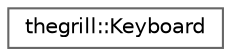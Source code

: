 digraph "Graphical Class Hierarchy"
{
 // LATEX_PDF_SIZE
  bgcolor="transparent";
  edge [fontname=Helvetica,fontsize=10,labelfontname=Helvetica,labelfontsize=10];
  node [fontname=Helvetica,fontsize=10,shape=box,height=0.2,width=0.4];
  rankdir="LR";
  Node0 [id="Node000000",label="thegrill::Keyboard",height=0.2,width=0.4,color="grey40", fillcolor="white", style="filled",URL="$structthegrill_1_1_keyboard.html",tooltip=" "];
}
